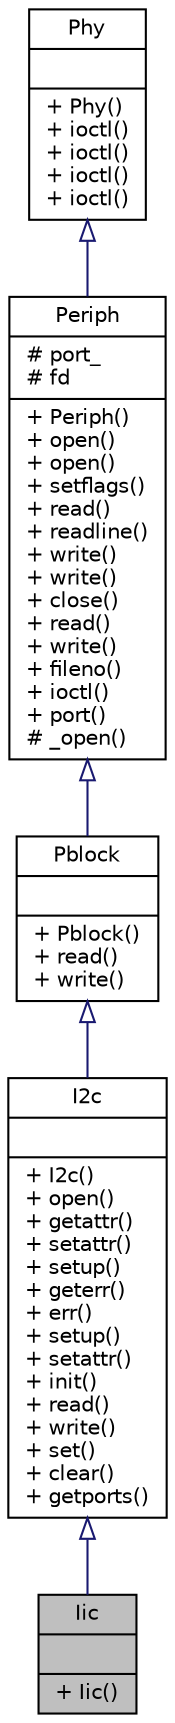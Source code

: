 digraph "Iic"
{
  bgcolor="transparent";
  edge [fontname="Helvetica",fontsize="10",labelfontname="Helvetica",labelfontsize="10"];
  node [fontname="Helvetica",fontsize="10",shape=record];
  Node1 [label="{Iic\n||+ Iic()\l}",height=0.2,width=0.4,color="black", fillcolor="grey75", style="filled" fontcolor="black"];
  Node2 -> Node1 [dir="back",color="midnightblue",fontsize="10",style="solid",arrowtail="onormal",fontname="Helvetica"];
  Node2 [label="{I2c\n||+ I2c()\l+ open()\l+ getattr()\l+ setattr()\l+ setup()\l+ geterr()\l+ err()\l+ setup()\l+ setattr()\l+ init()\l+ read()\l+ write()\l+ set()\l+ clear()\l+ getports()\l}",height=0.2,width=0.4,color="black",URL="$class_i2c.html",tooltip="I2C Peripheral Class. "];
  Node3 -> Node2 [dir="back",color="midnightblue",fontsize="10",style="solid",arrowtail="onormal",fontname="Helvetica"];
  Node3 [label="{Pblock\n||+ Pblock()\l+ read()\l+ write()\l}",height=0.2,width=0.4,color="black",URL="$class_pblock.html",tooltip="Peripheral Block Class. "];
  Node4 -> Node3 [dir="back",color="midnightblue",fontsize="10",style="solid",arrowtail="onormal",fontname="Helvetica"];
  Node4 [label="{Periph\n|# port_\l# fd\l|+ Periph()\l+ open()\l+ open()\l+ setflags()\l+ read()\l+ readline()\l+ write()\l+ write()\l+ close()\l+ read()\l+ write()\l+ fileno()\l+ ioctl()\l+ port()\l# _open()\l}",height=0.2,width=0.4,color="black",URL="$class_periph.html",tooltip="Peripheral Class. "];
  Node5 -> Node4 [dir="back",color="midnightblue",fontsize="10",style="solid",arrowtail="onormal",fontname="Helvetica"];
  Node5 [label="{Phy\n||+ Phy()\l+ ioctl()\l+ ioctl()\l+ ioctl()\l+ ioctl()\l}",height=0.2,width=0.4,color="black",URL="$class_phy.html",tooltip="Base Applib Class for Physical devices. "];
}
